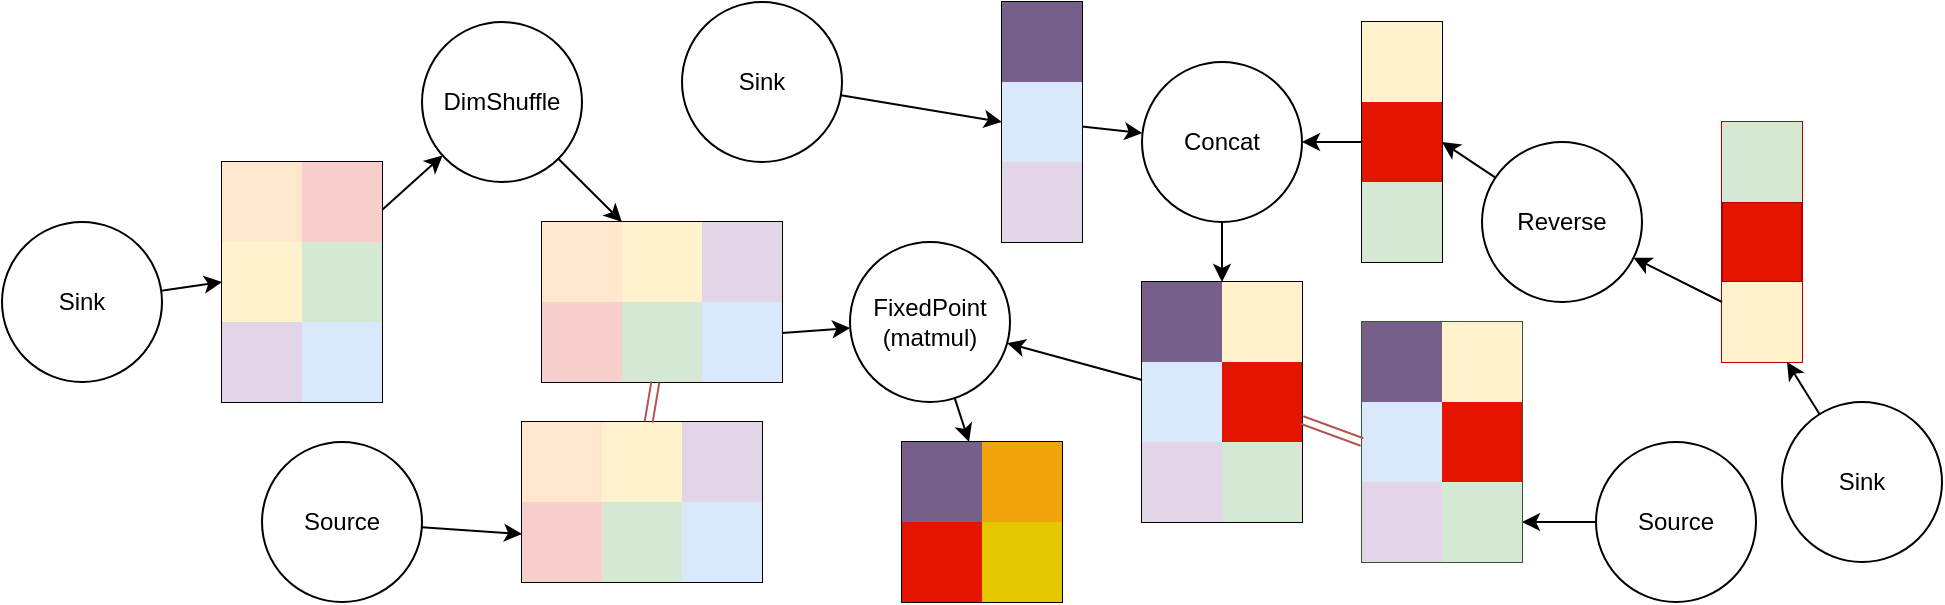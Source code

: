 <mxfile version="14.4.2" type="device"><diagram id="dzN43u1hBWLjYu7egHcY" name="Page-1"><mxGraphModel dx="1871" dy="589" grid="1" gridSize="10" guides="1" tooltips="1" connect="1" arrows="1" fold="1" page="1" pageScale="1" pageWidth="827" pageHeight="1169" math="0" shadow="0"><root><mxCell id="0"/><mxCell id="1" parent="0"/><mxCell id="54VhB3zsTRfRKsyuwtZE-100" value="" style="shape=table;html=1;whiteSpace=wrap;startSize=0;container=1;collapsible=0;childLayout=tableLayout;" vertex="1" parent="1"><mxGeometry x="220" y="150" width="120" height="80" as="geometry"/></mxCell><mxCell id="54VhB3zsTRfRKsyuwtZE-101" value="" style="shape=partialRectangle;html=1;whiteSpace=wrap;collapsible=0;dropTarget=0;pointerEvents=0;fillColor=none;top=0;left=0;bottom=0;right=0;points=[[0,0.5],[1,0.5]];portConstraint=eastwest;" vertex="1" parent="54VhB3zsTRfRKsyuwtZE-100"><mxGeometry width="120" height="40" as="geometry"/></mxCell><mxCell id="54VhB3zsTRfRKsyuwtZE-102" value="" style="shape=partialRectangle;html=1;whiteSpace=wrap;connectable=0;overflow=hidden;fillColor=#ffe6cc;top=0;left=0;bottom=0;right=0;strokeColor=#d79b00;" vertex="1" parent="54VhB3zsTRfRKsyuwtZE-101"><mxGeometry width="40" height="40" as="geometry"/></mxCell><mxCell id="54VhB3zsTRfRKsyuwtZE-103" value="" style="shape=partialRectangle;html=1;whiteSpace=wrap;connectable=0;overflow=hidden;fillColor=#fff2cc;top=0;left=0;bottom=0;right=0;strokeColor=#d6b656;" vertex="1" parent="54VhB3zsTRfRKsyuwtZE-101"><mxGeometry x="40" width="40" height="40" as="geometry"/></mxCell><mxCell id="54VhB3zsTRfRKsyuwtZE-104" value="" style="shape=partialRectangle;html=1;whiteSpace=wrap;connectable=0;overflow=hidden;fillColor=#e1d5e7;top=0;left=0;bottom=0;right=0;strokeColor=#9673a6;" vertex="1" parent="54VhB3zsTRfRKsyuwtZE-101"><mxGeometry x="80" width="40" height="40" as="geometry"/></mxCell><mxCell id="54VhB3zsTRfRKsyuwtZE-105" value="" style="shape=partialRectangle;html=1;whiteSpace=wrap;collapsible=0;dropTarget=0;pointerEvents=0;fillColor=none;top=0;left=0;bottom=0;right=0;points=[[0,0.5],[1,0.5]];portConstraint=eastwest;" vertex="1" parent="54VhB3zsTRfRKsyuwtZE-100"><mxGeometry y="40" width="120" height="40" as="geometry"/></mxCell><mxCell id="54VhB3zsTRfRKsyuwtZE-106" value="" style="shape=partialRectangle;html=1;whiteSpace=wrap;connectable=0;overflow=hidden;fillColor=#f8cecc;top=0;left=0;bottom=0;right=0;strokeColor=#b85450;" vertex="1" parent="54VhB3zsTRfRKsyuwtZE-105"><mxGeometry width="40" height="40" as="geometry"/></mxCell><mxCell id="54VhB3zsTRfRKsyuwtZE-107" value="" style="shape=partialRectangle;html=1;whiteSpace=wrap;connectable=0;overflow=hidden;fillColor=#d5e8d4;top=0;left=0;bottom=0;right=0;strokeColor=#82b366;" vertex="1" parent="54VhB3zsTRfRKsyuwtZE-105"><mxGeometry x="40" width="40" height="40" as="geometry"/></mxCell><mxCell id="54VhB3zsTRfRKsyuwtZE-108" value="" style="shape=partialRectangle;html=1;whiteSpace=wrap;connectable=0;overflow=hidden;fillColor=#dae8fc;top=0;left=0;bottom=0;right=0;strokeColor=#6c8ebf;" vertex="1" parent="54VhB3zsTRfRKsyuwtZE-105"><mxGeometry x="80" width="40" height="40" as="geometry"/></mxCell><mxCell id="54VhB3zsTRfRKsyuwtZE-109" value="" style="shape=table;html=1;whiteSpace=wrap;startSize=0;container=1;collapsible=0;childLayout=tableLayout;" vertex="1" parent="1"><mxGeometry x="520" y="180" width="80" height="120" as="geometry"/></mxCell><mxCell id="54VhB3zsTRfRKsyuwtZE-110" value="" style="shape=partialRectangle;html=1;whiteSpace=wrap;collapsible=0;dropTarget=0;pointerEvents=0;fillColor=none;top=0;left=0;bottom=0;right=0;points=[[0,0.5],[1,0.5]];portConstraint=eastwest;" vertex="1" parent="54VhB3zsTRfRKsyuwtZE-109"><mxGeometry width="80" height="40" as="geometry"/></mxCell><mxCell id="54VhB3zsTRfRKsyuwtZE-111" value="" style="shape=partialRectangle;html=1;whiteSpace=wrap;connectable=0;overflow=hidden;fillColor=#76608a;top=0;left=0;bottom=0;right=0;strokeColor=#432D57;fontColor=#ffffff;" vertex="1" parent="54VhB3zsTRfRKsyuwtZE-110"><mxGeometry width="40" height="40" as="geometry"/></mxCell><mxCell id="54VhB3zsTRfRKsyuwtZE-112" value="" style="shape=partialRectangle;html=1;whiteSpace=wrap;connectable=0;overflow=hidden;fillColor=#fff2cc;top=0;left=0;bottom=0;right=0;strokeColor=#d6b656;" vertex="1" parent="54VhB3zsTRfRKsyuwtZE-110"><mxGeometry x="40" width="40" height="40" as="geometry"/></mxCell><mxCell id="54VhB3zsTRfRKsyuwtZE-113" value="" style="shape=partialRectangle;html=1;whiteSpace=wrap;collapsible=0;dropTarget=0;pointerEvents=0;fillColor=none;top=0;left=0;bottom=0;right=0;points=[[0,0.5],[1,0.5]];portConstraint=eastwest;" vertex="1" parent="54VhB3zsTRfRKsyuwtZE-109"><mxGeometry y="40" width="80" height="40" as="geometry"/></mxCell><mxCell id="54VhB3zsTRfRKsyuwtZE-114" value="" style="shape=partialRectangle;html=1;whiteSpace=wrap;connectable=0;overflow=hidden;fillColor=#dae8fc;top=0;left=0;bottom=0;right=0;strokeColor=#6c8ebf;" vertex="1" parent="54VhB3zsTRfRKsyuwtZE-113"><mxGeometry width="40" height="40" as="geometry"/></mxCell><mxCell id="54VhB3zsTRfRKsyuwtZE-115" value="" style="shape=partialRectangle;html=1;whiteSpace=wrap;connectable=0;overflow=hidden;top=0;left=0;bottom=0;right=0;fillColor=#e51400;strokeColor=#B20000;fontColor=#ffffff;" vertex="1" parent="54VhB3zsTRfRKsyuwtZE-113"><mxGeometry x="40" width="40" height="40" as="geometry"/></mxCell><mxCell id="54VhB3zsTRfRKsyuwtZE-116" value="" style="shape=partialRectangle;html=1;whiteSpace=wrap;collapsible=0;dropTarget=0;pointerEvents=0;fillColor=none;top=0;left=0;bottom=0;right=0;points=[[0,0.5],[1,0.5]];portConstraint=eastwest;" vertex="1" parent="54VhB3zsTRfRKsyuwtZE-109"><mxGeometry y="80" width="80" height="40" as="geometry"/></mxCell><mxCell id="54VhB3zsTRfRKsyuwtZE-117" value="" style="shape=partialRectangle;html=1;whiteSpace=wrap;connectable=0;overflow=hidden;fillColor=#e1d5e7;top=0;left=0;bottom=0;right=0;strokeColor=#9673a6;" vertex="1" parent="54VhB3zsTRfRKsyuwtZE-116"><mxGeometry width="40" height="40" as="geometry"/></mxCell><mxCell id="54VhB3zsTRfRKsyuwtZE-118" value="" style="shape=partialRectangle;html=1;whiteSpace=wrap;connectable=0;overflow=hidden;fillColor=#d5e8d4;top=0;left=0;bottom=0;right=0;strokeColor=#82b366;" vertex="1" parent="54VhB3zsTRfRKsyuwtZE-116"><mxGeometry x="40" width="40" height="40" as="geometry"/></mxCell><mxCell id="54VhB3zsTRfRKsyuwtZE-189" style="edgeStyle=none;rounded=0;orthogonalLoop=1;jettySize=auto;html=1;" edge="1" parent="1" source="54VhB3zsTRfRKsyuwtZE-121" target="54VhB3zsTRfRKsyuwtZE-123"><mxGeometry relative="1" as="geometry"/></mxCell><mxCell id="54VhB3zsTRfRKsyuwtZE-121" value="FixedPoint&lt;br&gt;(matmul)" style="ellipse;whiteSpace=wrap;html=1;aspect=fixed;fillColor=none;gradientColor=none;" vertex="1" parent="1"><mxGeometry x="374" y="160" width="80" height="80" as="geometry"/></mxCell><mxCell id="54VhB3zsTRfRKsyuwtZE-122" value="" style="shape=table;html=1;whiteSpace=wrap;startSize=0;container=1;collapsible=0;childLayout=tableLayout;" vertex="1" parent="1"><mxGeometry x="400" y="260" width="80" height="80" as="geometry"/></mxCell><mxCell id="54VhB3zsTRfRKsyuwtZE-123" value="" style="shape=partialRectangle;html=1;whiteSpace=wrap;collapsible=0;dropTarget=0;pointerEvents=0;fillColor=none;top=0;left=0;bottom=0;right=0;points=[[0,0.5],[1,0.5]];portConstraint=eastwest;" vertex="1" parent="54VhB3zsTRfRKsyuwtZE-122"><mxGeometry width="80" height="40" as="geometry"/></mxCell><mxCell id="54VhB3zsTRfRKsyuwtZE-124" value="" style="shape=partialRectangle;html=1;whiteSpace=wrap;connectable=0;overflow=hidden;fillColor=#76608a;top=0;left=0;bottom=0;right=0;strokeColor=#432D57;fontColor=#ffffff;" vertex="1" parent="54VhB3zsTRfRKsyuwtZE-123"><mxGeometry width="40" height="40" as="geometry"/></mxCell><mxCell id="54VhB3zsTRfRKsyuwtZE-125" value="" style="shape=partialRectangle;html=1;whiteSpace=wrap;connectable=0;overflow=hidden;fillColor=#f0a30a;top=0;left=0;bottom=0;right=0;strokeColor=#BD7000;fontColor=#ffffff;" vertex="1" parent="54VhB3zsTRfRKsyuwtZE-123"><mxGeometry x="40" width="40" height="40" as="geometry"/></mxCell><mxCell id="54VhB3zsTRfRKsyuwtZE-126" value="" style="shape=partialRectangle;html=1;whiteSpace=wrap;collapsible=0;dropTarget=0;pointerEvents=0;fillColor=none;top=0;left=0;bottom=0;right=0;points=[[0,0.5],[1,0.5]];portConstraint=eastwest;" vertex="1" parent="54VhB3zsTRfRKsyuwtZE-122"><mxGeometry y="40" width="80" height="40" as="geometry"/></mxCell><mxCell id="54VhB3zsTRfRKsyuwtZE-127" value="" style="shape=partialRectangle;html=1;whiteSpace=wrap;connectable=0;overflow=hidden;fillColor=#e51400;top=0;left=0;bottom=0;right=0;strokeColor=#B20000;fontColor=#ffffff;" vertex="1" parent="54VhB3zsTRfRKsyuwtZE-126"><mxGeometry width="40" height="40" as="geometry"/></mxCell><mxCell id="54VhB3zsTRfRKsyuwtZE-128" value="" style="shape=partialRectangle;html=1;whiteSpace=wrap;connectable=0;overflow=hidden;fillColor=#e3c800;top=0;left=0;bottom=0;right=0;strokeColor=#B09500;fontColor=#ffffff;" vertex="1" parent="54VhB3zsTRfRKsyuwtZE-126"><mxGeometry x="40" width="40" height="40" as="geometry"/></mxCell><mxCell id="54VhB3zsTRfRKsyuwtZE-178" style="edgeStyle=none;rounded=0;orthogonalLoop=1;jettySize=auto;html=1;" edge="1" parent="1" source="54VhB3zsTRfRKsyuwtZE-129" target="54VhB3zsTRfRKsyuwtZE-168"><mxGeometry relative="1" as="geometry"/></mxCell><mxCell id="54VhB3zsTRfRKsyuwtZE-129" value="" style="shape=table;html=1;whiteSpace=wrap;startSize=0;container=1;collapsible=0;childLayout=tableLayout;" vertex="1" parent="1"><mxGeometry x="60" y="120" width="80" height="120" as="geometry"/></mxCell><mxCell id="54VhB3zsTRfRKsyuwtZE-130" value="" style="shape=partialRectangle;html=1;whiteSpace=wrap;collapsible=0;dropTarget=0;pointerEvents=0;fillColor=none;top=0;left=0;bottom=0;right=0;points=[[0,0.5],[1,0.5]];portConstraint=eastwest;" vertex="1" parent="54VhB3zsTRfRKsyuwtZE-129"><mxGeometry width="80" height="40" as="geometry"/></mxCell><mxCell id="54VhB3zsTRfRKsyuwtZE-131" value="" style="shape=partialRectangle;html=1;whiteSpace=wrap;connectable=0;overflow=hidden;fillColor=#ffe6cc;top=0;left=0;bottom=0;right=0;strokeColor=#d79b00;" vertex="1" parent="54VhB3zsTRfRKsyuwtZE-130"><mxGeometry width="40" height="40" as="geometry"/></mxCell><mxCell id="54VhB3zsTRfRKsyuwtZE-132" value="" style="shape=partialRectangle;html=1;whiteSpace=wrap;connectable=0;overflow=hidden;fillColor=#f8cecc;top=0;left=0;bottom=0;right=0;strokeColor=#b85450;" vertex="1" parent="54VhB3zsTRfRKsyuwtZE-130"><mxGeometry x="40" width="40" height="40" as="geometry"/></mxCell><mxCell id="54VhB3zsTRfRKsyuwtZE-133" value="" style="shape=partialRectangle;html=1;whiteSpace=wrap;collapsible=0;dropTarget=0;pointerEvents=0;fillColor=none;top=0;left=0;bottom=0;right=0;points=[[0,0.5],[1,0.5]];portConstraint=eastwest;" vertex="1" parent="54VhB3zsTRfRKsyuwtZE-129"><mxGeometry y="40" width="80" height="40" as="geometry"/></mxCell><mxCell id="54VhB3zsTRfRKsyuwtZE-134" value="" style="shape=partialRectangle;html=1;whiteSpace=wrap;connectable=0;overflow=hidden;fillColor=#fff2cc;top=0;left=0;bottom=0;right=0;strokeColor=#d6b656;" vertex="1" parent="54VhB3zsTRfRKsyuwtZE-133"><mxGeometry width="40" height="40" as="geometry"/></mxCell><mxCell id="54VhB3zsTRfRKsyuwtZE-135" value="" style="shape=partialRectangle;html=1;whiteSpace=wrap;connectable=0;overflow=hidden;fillColor=#d5e8d4;top=0;left=0;bottom=0;right=0;strokeColor=#82b366;" vertex="1" parent="54VhB3zsTRfRKsyuwtZE-133"><mxGeometry x="40" width="40" height="40" as="geometry"/></mxCell><mxCell id="54VhB3zsTRfRKsyuwtZE-136" value="" style="shape=partialRectangle;html=1;whiteSpace=wrap;collapsible=0;dropTarget=0;pointerEvents=0;fillColor=none;top=0;left=0;bottom=0;right=0;points=[[0,0.5],[1,0.5]];portConstraint=eastwest;" vertex="1" parent="54VhB3zsTRfRKsyuwtZE-129"><mxGeometry y="80" width="80" height="40" as="geometry"/></mxCell><mxCell id="54VhB3zsTRfRKsyuwtZE-137" value="" style="shape=partialRectangle;html=1;whiteSpace=wrap;connectable=0;overflow=hidden;fillColor=#e1d5e7;top=0;left=0;bottom=0;right=0;strokeColor=#9673a6;" vertex="1" parent="54VhB3zsTRfRKsyuwtZE-136"><mxGeometry width="40" height="40" as="geometry"/></mxCell><mxCell id="54VhB3zsTRfRKsyuwtZE-138" value="" style="shape=partialRectangle;html=1;whiteSpace=wrap;connectable=0;overflow=hidden;fillColor=#dae8fc;top=0;left=0;bottom=0;right=0;strokeColor=#6c8ebf;" vertex="1" parent="54VhB3zsTRfRKsyuwtZE-136"><mxGeometry x="40" width="40" height="40" as="geometry"/></mxCell><mxCell id="54VhB3zsTRfRKsyuwtZE-140" value="" style="shape=table;html=1;whiteSpace=wrap;startSize=0;container=1;collapsible=0;childLayout=tableLayout;" vertex="1" parent="1"><mxGeometry x="450" y="40" width="40" height="120" as="geometry"/></mxCell><mxCell id="54VhB3zsTRfRKsyuwtZE-141" value="" style="shape=partialRectangle;html=1;whiteSpace=wrap;collapsible=0;dropTarget=0;pointerEvents=0;fillColor=none;top=0;left=0;bottom=0;right=0;points=[[0,0.5],[1,0.5]];portConstraint=eastwest;" vertex="1" parent="54VhB3zsTRfRKsyuwtZE-140"><mxGeometry width="40" height="40" as="geometry"/></mxCell><mxCell id="54VhB3zsTRfRKsyuwtZE-142" value="" style="shape=partialRectangle;html=1;whiteSpace=wrap;connectable=0;overflow=hidden;fillColor=#76608a;top=0;left=0;bottom=0;right=0;strokeColor=#432D57;fontColor=#ffffff;" vertex="1" parent="54VhB3zsTRfRKsyuwtZE-141"><mxGeometry width="40" height="40" as="geometry"/></mxCell><mxCell id="54VhB3zsTRfRKsyuwtZE-143" value="" style="shape=partialRectangle;html=1;whiteSpace=wrap;collapsible=0;dropTarget=0;pointerEvents=0;fillColor=none;top=0;left=0;bottom=0;right=0;points=[[0,0.5],[1,0.5]];portConstraint=eastwest;" vertex="1" parent="54VhB3zsTRfRKsyuwtZE-140"><mxGeometry y="40" width="40" height="40" as="geometry"/></mxCell><mxCell id="54VhB3zsTRfRKsyuwtZE-144" value="" style="shape=partialRectangle;html=1;whiteSpace=wrap;connectable=0;overflow=hidden;fillColor=#dae8fc;top=0;left=0;bottom=0;right=0;strokeColor=#6c8ebf;" vertex="1" parent="54VhB3zsTRfRKsyuwtZE-143"><mxGeometry width="40" height="40" as="geometry"/></mxCell><mxCell id="54VhB3zsTRfRKsyuwtZE-145" value="" style="shape=partialRectangle;html=1;whiteSpace=wrap;collapsible=0;dropTarget=0;pointerEvents=0;fillColor=none;top=0;left=0;bottom=0;right=0;points=[[0,0.5],[1,0.5]];portConstraint=eastwest;" vertex="1" parent="54VhB3zsTRfRKsyuwtZE-140"><mxGeometry y="80" width="40" height="40" as="geometry"/></mxCell><mxCell id="54VhB3zsTRfRKsyuwtZE-146" value="" style="shape=partialRectangle;html=1;whiteSpace=wrap;connectable=0;overflow=hidden;fillColor=#e1d5e7;top=0;left=0;bottom=0;right=0;strokeColor=#9673a6;" vertex="1" parent="54VhB3zsTRfRKsyuwtZE-145"><mxGeometry width="40" height="40" as="geometry"/></mxCell><mxCell id="54VhB3zsTRfRKsyuwtZE-149" value="" style="shape=partialRectangle;html=1;whiteSpace=wrap;collapsible=0;dropTarget=0;pointerEvents=0;fillColor=none;top=0;left=0;bottom=0;right=0;points=[[0,0.5],[1,0.5]];portConstraint=eastwest;" vertex="1" parent="1"><mxGeometry x="560" y="40" width="40" height="40" as="geometry"/></mxCell><mxCell id="54VhB3zsTRfRKsyuwtZE-150" value="" style="shape=partialRectangle;html=1;whiteSpace=wrap;connectable=0;overflow=hidden;fillColor=none;top=0;left=0;bottom=0;right=0;" vertex="1" parent="54VhB3zsTRfRKsyuwtZE-149"><mxGeometry width="40" height="40" as="geometry"/></mxCell><mxCell id="54VhB3zsTRfRKsyuwtZE-151" value="" style="shape=partialRectangle;html=1;whiteSpace=wrap;collapsible=0;dropTarget=0;pointerEvents=0;fillColor=none;top=0;left=0;bottom=0;right=0;points=[[0,0.5],[1,0.5]];portConstraint=eastwest;" vertex="1" parent="1"><mxGeometry x="560" y="80" width="40" height="40" as="geometry"/></mxCell><mxCell id="54VhB3zsTRfRKsyuwtZE-152" value="" style="shape=partialRectangle;html=1;whiteSpace=wrap;connectable=0;overflow=hidden;fillColor=none;top=0;left=0;bottom=0;right=0;" vertex="1" parent="54VhB3zsTRfRKsyuwtZE-151"><mxGeometry width="40" height="40" as="geometry"/></mxCell><mxCell id="54VhB3zsTRfRKsyuwtZE-153" value="" style="shape=table;html=1;whiteSpace=wrap;startSize=0;container=1;collapsible=0;childLayout=tableLayout;" vertex="1" parent="1"><mxGeometry x="630" y="50" width="40" height="120" as="geometry"/></mxCell><mxCell id="54VhB3zsTRfRKsyuwtZE-154" value="" style="shape=partialRectangle;html=1;whiteSpace=wrap;collapsible=0;dropTarget=0;pointerEvents=0;fillColor=none;top=0;left=0;bottom=0;right=0;points=[[0,0.5],[1,0.5]];portConstraint=eastwest;" vertex="1" parent="54VhB3zsTRfRKsyuwtZE-153"><mxGeometry width="40" height="40" as="geometry"/></mxCell><mxCell id="54VhB3zsTRfRKsyuwtZE-155" value="" style="shape=partialRectangle;html=1;whiteSpace=wrap;connectable=0;overflow=hidden;fillColor=#fff2cc;top=0;left=0;bottom=0;right=0;strokeColor=#d6b656;" vertex="1" parent="54VhB3zsTRfRKsyuwtZE-154"><mxGeometry width="40" height="40" as="geometry"/></mxCell><mxCell id="54VhB3zsTRfRKsyuwtZE-156" value="" style="shape=partialRectangle;html=1;whiteSpace=wrap;collapsible=0;dropTarget=0;pointerEvents=0;fillColor=none;top=0;left=0;bottom=0;right=0;points=[[0,0.5],[1,0.5]];portConstraint=eastwest;" vertex="1" parent="54VhB3zsTRfRKsyuwtZE-153"><mxGeometry y="40" width="40" height="40" as="geometry"/></mxCell><mxCell id="54VhB3zsTRfRKsyuwtZE-157" value="" style="shape=partialRectangle;html=1;whiteSpace=wrap;connectable=0;overflow=hidden;fillColor=#e51400;top=0;left=0;bottom=0;right=0;strokeColor=#B20000;fontColor=#ffffff;" vertex="1" parent="54VhB3zsTRfRKsyuwtZE-156"><mxGeometry width="40" height="40" as="geometry"/></mxCell><mxCell id="54VhB3zsTRfRKsyuwtZE-158" value="" style="shape=partialRectangle;html=1;whiteSpace=wrap;collapsible=0;dropTarget=0;pointerEvents=0;fillColor=none;top=0;left=0;bottom=0;right=0;points=[[0,0.5],[1,0.5]];portConstraint=eastwest;" vertex="1" parent="54VhB3zsTRfRKsyuwtZE-153"><mxGeometry y="80" width="40" height="40" as="geometry"/></mxCell><mxCell id="54VhB3zsTRfRKsyuwtZE-159" value="" style="shape=partialRectangle;html=1;whiteSpace=wrap;connectable=0;overflow=hidden;fillColor=#d5e8d4;top=0;left=0;bottom=0;right=0;strokeColor=#82b366;" vertex="1" parent="54VhB3zsTRfRKsyuwtZE-158"><mxGeometry width="40" height="40" as="geometry"/></mxCell><mxCell id="54VhB3zsTRfRKsyuwtZE-160" value="" style="shape=table;html=1;whiteSpace=wrap;startSize=0;container=1;collapsible=0;childLayout=tableLayout;fillColor=#e51400;strokeColor=#B20000;fontColor=#ffffff;" vertex="1" parent="1"><mxGeometry x="810" y="100" width="40" height="120" as="geometry"/></mxCell><mxCell id="54VhB3zsTRfRKsyuwtZE-161" value="" style="shape=partialRectangle;html=1;whiteSpace=wrap;collapsible=0;dropTarget=0;pointerEvents=0;fillColor=none;top=0;left=0;bottom=0;right=0;points=[[0,0.5],[1,0.5]];portConstraint=eastwest;" vertex="1" parent="54VhB3zsTRfRKsyuwtZE-160"><mxGeometry width="40" height="40" as="geometry"/></mxCell><mxCell id="54VhB3zsTRfRKsyuwtZE-162" value="" style="shape=partialRectangle;html=1;whiteSpace=wrap;connectable=0;overflow=hidden;fillColor=#d5e8d4;top=0;left=0;bottom=0;right=0;strokeColor=#82b366;" vertex="1" parent="54VhB3zsTRfRKsyuwtZE-161"><mxGeometry width="40" height="40" as="geometry"/></mxCell><mxCell id="54VhB3zsTRfRKsyuwtZE-163" value="" style="shape=partialRectangle;html=1;whiteSpace=wrap;collapsible=0;dropTarget=0;pointerEvents=0;fillColor=none;top=0;left=0;bottom=0;right=0;points=[[0,0.5],[1,0.5]];portConstraint=eastwest;" vertex="1" parent="54VhB3zsTRfRKsyuwtZE-160"><mxGeometry y="40" width="40" height="40" as="geometry"/></mxCell><mxCell id="54VhB3zsTRfRKsyuwtZE-164" value="" style="shape=partialRectangle;html=1;whiteSpace=wrap;connectable=0;overflow=hidden;fillColor=none;top=0;left=0;bottom=0;right=0;" vertex="1" parent="54VhB3zsTRfRKsyuwtZE-163"><mxGeometry width="40" height="40" as="geometry"/></mxCell><mxCell id="54VhB3zsTRfRKsyuwtZE-165" value="" style="shape=partialRectangle;html=1;whiteSpace=wrap;collapsible=0;dropTarget=0;pointerEvents=0;fillColor=none;top=0;left=0;bottom=0;right=0;points=[[0,0.5],[1,0.5]];portConstraint=eastwest;" vertex="1" parent="54VhB3zsTRfRKsyuwtZE-160"><mxGeometry y="80" width="40" height="40" as="geometry"/></mxCell><mxCell id="54VhB3zsTRfRKsyuwtZE-166" value="" style="shape=partialRectangle;html=1;whiteSpace=wrap;connectable=0;overflow=hidden;fillColor=#fff2cc;top=0;left=0;bottom=0;right=0;strokeColor=#d6b656;" vertex="1" parent="54VhB3zsTRfRKsyuwtZE-165"><mxGeometry width="40" height="40" as="geometry"/></mxCell><mxCell id="54VhB3zsTRfRKsyuwtZE-179" style="edgeStyle=none;rounded=0;orthogonalLoop=1;jettySize=auto;html=1;entryX=0.333;entryY=0;entryDx=0;entryDy=0;entryPerimeter=0;" edge="1" parent="1" source="54VhB3zsTRfRKsyuwtZE-168" target="54VhB3zsTRfRKsyuwtZE-101"><mxGeometry relative="1" as="geometry"/></mxCell><mxCell id="54VhB3zsTRfRKsyuwtZE-168" value="DimShuffle" style="ellipse;whiteSpace=wrap;html=1;aspect=fixed;fillColor=none;gradientColor=none;" vertex="1" parent="1"><mxGeometry x="160" y="50" width="80" height="80" as="geometry"/></mxCell><mxCell id="54VhB3zsTRfRKsyuwtZE-184" style="edgeStyle=none;rounded=0;orthogonalLoop=1;jettySize=auto;html=1;entryX=1;entryY=0.5;entryDx=0;entryDy=0;" edge="1" parent="1" source="54VhB3zsTRfRKsyuwtZE-170" target="54VhB3zsTRfRKsyuwtZE-156"><mxGeometry relative="1" as="geometry"/></mxCell><mxCell id="54VhB3zsTRfRKsyuwtZE-170" value="Reverse" style="ellipse;whiteSpace=wrap;html=1;aspect=fixed;fillColor=none;gradientColor=none;" vertex="1" parent="1"><mxGeometry x="690" y="110" width="80" height="80" as="geometry"/></mxCell><mxCell id="54VhB3zsTRfRKsyuwtZE-186" style="edgeStyle=none;rounded=0;orthogonalLoop=1;jettySize=auto;html=1;" edge="1" parent="1" source="54VhB3zsTRfRKsyuwtZE-173" target="54VhB3zsTRfRKsyuwtZE-110"><mxGeometry relative="1" as="geometry"/></mxCell><mxCell id="54VhB3zsTRfRKsyuwtZE-173" value="Concat" style="ellipse;whiteSpace=wrap;html=1;aspect=fixed;fillColor=none;gradientColor=none;" vertex="1" parent="1"><mxGeometry x="520" y="70" width="80" height="80" as="geometry"/></mxCell><mxCell id="54VhB3zsTRfRKsyuwtZE-181" style="edgeStyle=none;rounded=0;orthogonalLoop=1;jettySize=auto;html=1;" edge="1" parent="1" source="54VhB3zsTRfRKsyuwtZE-174" target="54VhB3zsTRfRKsyuwtZE-165"><mxGeometry relative="1" as="geometry"/></mxCell><mxCell id="54VhB3zsTRfRKsyuwtZE-174" value="Sink" style="ellipse;whiteSpace=wrap;html=1;aspect=fixed;fillColor=none;gradientColor=none;" vertex="1" parent="1"><mxGeometry x="840" y="240" width="80" height="80" as="geometry"/></mxCell><mxCell id="54VhB3zsTRfRKsyuwtZE-180" style="edgeStyle=none;rounded=0;orthogonalLoop=1;jettySize=auto;html=1;entryX=0;entryY=0.5;entryDx=0;entryDy=0;" edge="1" parent="1" source="54VhB3zsTRfRKsyuwtZE-175" target="54VhB3zsTRfRKsyuwtZE-143"><mxGeometry relative="1" as="geometry"/></mxCell><mxCell id="54VhB3zsTRfRKsyuwtZE-175" value="Sink" style="ellipse;whiteSpace=wrap;html=1;aspect=fixed;fillColor=none;gradientColor=none;" vertex="1" parent="1"><mxGeometry x="290" y="40" width="80" height="80" as="geometry"/></mxCell><mxCell id="54VhB3zsTRfRKsyuwtZE-177" style="rounded=0;orthogonalLoop=1;jettySize=auto;html=1;entryX=0;entryY=0.5;entryDx=0;entryDy=0;" edge="1" parent="1" source="54VhB3zsTRfRKsyuwtZE-176" target="54VhB3zsTRfRKsyuwtZE-133"><mxGeometry relative="1" as="geometry"/></mxCell><mxCell id="54VhB3zsTRfRKsyuwtZE-176" value="Sink" style="ellipse;whiteSpace=wrap;html=1;aspect=fixed;fillColor=none;gradientColor=none;" vertex="1" parent="1"><mxGeometry x="-50" y="150" width="80" height="80" as="geometry"/></mxCell><mxCell id="54VhB3zsTRfRKsyuwtZE-182" style="edgeStyle=none;rounded=0;orthogonalLoop=1;jettySize=auto;html=1;" edge="1" parent="1" source="54VhB3zsTRfRKsyuwtZE-165" target="54VhB3zsTRfRKsyuwtZE-170"><mxGeometry relative="1" as="geometry"/></mxCell><mxCell id="54VhB3zsTRfRKsyuwtZE-183" style="edgeStyle=none;rounded=0;orthogonalLoop=1;jettySize=auto;html=1;" edge="1" parent="1" source="54VhB3zsTRfRKsyuwtZE-143" target="54VhB3zsTRfRKsyuwtZE-173"><mxGeometry relative="1" as="geometry"/></mxCell><mxCell id="54VhB3zsTRfRKsyuwtZE-185" style="edgeStyle=none;rounded=0;orthogonalLoop=1;jettySize=auto;html=1;" edge="1" parent="1" source="54VhB3zsTRfRKsyuwtZE-156" target="54VhB3zsTRfRKsyuwtZE-173"><mxGeometry relative="1" as="geometry"/></mxCell><mxCell id="54VhB3zsTRfRKsyuwtZE-187" style="edgeStyle=none;rounded=0;orthogonalLoop=1;jettySize=auto;html=1;" edge="1" parent="1" source="54VhB3zsTRfRKsyuwtZE-113" target="54VhB3zsTRfRKsyuwtZE-121"><mxGeometry relative="1" as="geometry"/></mxCell><mxCell id="54VhB3zsTRfRKsyuwtZE-188" style="edgeStyle=none;rounded=0;orthogonalLoop=1;jettySize=auto;html=1;" edge="1" parent="1" source="54VhB3zsTRfRKsyuwtZE-105" target="54VhB3zsTRfRKsyuwtZE-121"><mxGeometry relative="1" as="geometry"/></mxCell><mxCell id="54VhB3zsTRfRKsyuwtZE-190" value="" style="shape=table;html=1;whiteSpace=wrap;startSize=0;container=1;collapsible=0;childLayout=tableLayout;" vertex="1" parent="1"><mxGeometry x="210" y="250" width="120" height="80" as="geometry"/></mxCell><mxCell id="54VhB3zsTRfRKsyuwtZE-191" value="" style="shape=partialRectangle;html=1;whiteSpace=wrap;collapsible=0;dropTarget=0;pointerEvents=0;fillColor=none;top=0;left=0;bottom=0;right=0;points=[[0,0.5],[1,0.5]];portConstraint=eastwest;" vertex="1" parent="54VhB3zsTRfRKsyuwtZE-190"><mxGeometry width="120" height="40" as="geometry"/></mxCell><mxCell id="54VhB3zsTRfRKsyuwtZE-192" value="" style="shape=partialRectangle;html=1;whiteSpace=wrap;connectable=0;overflow=hidden;fillColor=#ffe6cc;top=0;left=0;bottom=0;right=0;strokeColor=#d79b00;" vertex="1" parent="54VhB3zsTRfRKsyuwtZE-191"><mxGeometry width="40" height="40" as="geometry"/></mxCell><mxCell id="54VhB3zsTRfRKsyuwtZE-193" value="" style="shape=partialRectangle;html=1;whiteSpace=wrap;connectable=0;overflow=hidden;fillColor=#fff2cc;top=0;left=0;bottom=0;right=0;strokeColor=#d6b656;" vertex="1" parent="54VhB3zsTRfRKsyuwtZE-191"><mxGeometry x="40" width="40" height="40" as="geometry"/></mxCell><mxCell id="54VhB3zsTRfRKsyuwtZE-194" value="" style="shape=partialRectangle;html=1;whiteSpace=wrap;connectable=0;overflow=hidden;fillColor=#e1d5e7;top=0;left=0;bottom=0;right=0;strokeColor=#9673a6;" vertex="1" parent="54VhB3zsTRfRKsyuwtZE-191"><mxGeometry x="80" width="40" height="40" as="geometry"/></mxCell><mxCell id="54VhB3zsTRfRKsyuwtZE-195" value="" style="shape=partialRectangle;html=1;whiteSpace=wrap;collapsible=0;dropTarget=0;pointerEvents=0;fillColor=none;top=0;left=0;bottom=0;right=0;points=[[0,0.5],[1,0.5]];portConstraint=eastwest;" vertex="1" parent="54VhB3zsTRfRKsyuwtZE-190"><mxGeometry y="40" width="120" height="40" as="geometry"/></mxCell><mxCell id="54VhB3zsTRfRKsyuwtZE-196" value="" style="shape=partialRectangle;html=1;whiteSpace=wrap;connectable=0;overflow=hidden;fillColor=#f8cecc;top=0;left=0;bottom=0;right=0;strokeColor=#b85450;" vertex="1" parent="54VhB3zsTRfRKsyuwtZE-195"><mxGeometry width="40" height="40" as="geometry"/></mxCell><mxCell id="54VhB3zsTRfRKsyuwtZE-197" value="" style="shape=partialRectangle;html=1;whiteSpace=wrap;connectable=0;overflow=hidden;fillColor=#d5e8d4;top=0;left=0;bottom=0;right=0;strokeColor=#82b366;" vertex="1" parent="54VhB3zsTRfRKsyuwtZE-195"><mxGeometry x="40" width="40" height="40" as="geometry"/></mxCell><mxCell id="54VhB3zsTRfRKsyuwtZE-198" value="" style="shape=partialRectangle;html=1;whiteSpace=wrap;connectable=0;overflow=hidden;fillColor=#dae8fc;top=0;left=0;bottom=0;right=0;strokeColor=#6c8ebf;" vertex="1" parent="54VhB3zsTRfRKsyuwtZE-195"><mxGeometry x="80" width="40" height="40" as="geometry"/></mxCell><mxCell id="54VhB3zsTRfRKsyuwtZE-213" style="edgeStyle=none;rounded=0;orthogonalLoop=1;jettySize=auto;html=1;" edge="1" parent="1" source="54VhB3zsTRfRKsyuwtZE-200" target="54VhB3zsTRfRKsyuwtZE-209"><mxGeometry relative="1" as="geometry"/></mxCell><mxCell id="54VhB3zsTRfRKsyuwtZE-200" value="Source" style="ellipse;whiteSpace=wrap;html=1;aspect=fixed;fillColor=none;gradientColor=none;" vertex="1" parent="1"><mxGeometry x="747" y="260" width="80" height="80" as="geometry"/></mxCell><mxCell id="54VhB3zsTRfRKsyuwtZE-212" style="edgeStyle=none;rounded=0;orthogonalLoop=1;jettySize=auto;html=1;" edge="1" parent="1" source="54VhB3zsTRfRKsyuwtZE-201" target="54VhB3zsTRfRKsyuwtZE-195"><mxGeometry relative="1" as="geometry"/></mxCell><mxCell id="54VhB3zsTRfRKsyuwtZE-201" value="Source" style="ellipse;whiteSpace=wrap;html=1;aspect=fixed;fillColor=none;gradientColor=none;" vertex="1" parent="1"><mxGeometry x="80" y="260" width="80" height="80" as="geometry"/></mxCell><mxCell id="54VhB3zsTRfRKsyuwtZE-202" value="" style="shape=table;html=1;whiteSpace=wrap;startSize=0;container=1;collapsible=0;childLayout=tableLayout;fillColor=#6d8764;strokeColor=#3A5431;fontColor=#ffffff;" vertex="1" parent="1"><mxGeometry x="630" y="200" width="80" height="120" as="geometry"/></mxCell><mxCell id="54VhB3zsTRfRKsyuwtZE-203" value="" style="shape=partialRectangle;html=1;whiteSpace=wrap;collapsible=0;dropTarget=0;pointerEvents=0;fillColor=none;top=0;left=0;bottom=0;right=0;points=[[0,0.5],[1,0.5]];portConstraint=eastwest;" vertex="1" parent="54VhB3zsTRfRKsyuwtZE-202"><mxGeometry width="80" height="40" as="geometry"/></mxCell><mxCell id="54VhB3zsTRfRKsyuwtZE-204" value="" style="shape=partialRectangle;html=1;whiteSpace=wrap;connectable=0;overflow=hidden;fillColor=#76608a;top=0;left=0;bottom=0;right=0;strokeColor=#432D57;fontColor=#ffffff;" vertex="1" parent="54VhB3zsTRfRKsyuwtZE-203"><mxGeometry width="40" height="40" as="geometry"/></mxCell><mxCell id="54VhB3zsTRfRKsyuwtZE-205" value="" style="shape=partialRectangle;html=1;whiteSpace=wrap;connectable=0;overflow=hidden;fillColor=#fff2cc;top=0;left=0;bottom=0;right=0;strokeColor=#d6b656;" vertex="1" parent="54VhB3zsTRfRKsyuwtZE-203"><mxGeometry x="40" width="40" height="40" as="geometry"/></mxCell><mxCell id="54VhB3zsTRfRKsyuwtZE-206" value="" style="shape=partialRectangle;html=1;whiteSpace=wrap;collapsible=0;dropTarget=0;pointerEvents=0;fillColor=none;top=0;left=0;bottom=0;right=0;points=[[0,0.5],[1,0.5]];portConstraint=eastwest;" vertex="1" parent="54VhB3zsTRfRKsyuwtZE-202"><mxGeometry y="40" width="80" height="40" as="geometry"/></mxCell><mxCell id="54VhB3zsTRfRKsyuwtZE-207" value="" style="shape=partialRectangle;html=1;whiteSpace=wrap;connectable=0;overflow=hidden;fillColor=#dae8fc;top=0;left=0;bottom=0;right=0;strokeColor=#6c8ebf;" vertex="1" parent="54VhB3zsTRfRKsyuwtZE-206"><mxGeometry width="40" height="40" as="geometry"/></mxCell><mxCell id="54VhB3zsTRfRKsyuwtZE-208" value="" style="shape=partialRectangle;html=1;whiteSpace=wrap;connectable=0;overflow=hidden;fillColor=#e51400;top=0;left=0;bottom=0;right=0;strokeColor=#B20000;fontColor=#ffffff;" vertex="1" parent="54VhB3zsTRfRKsyuwtZE-206"><mxGeometry x="40" width="40" height="40" as="geometry"/></mxCell><mxCell id="54VhB3zsTRfRKsyuwtZE-209" value="" style="shape=partialRectangle;html=1;whiteSpace=wrap;collapsible=0;dropTarget=0;pointerEvents=0;fillColor=none;top=0;left=0;bottom=0;right=0;points=[[0,0.5],[1,0.5]];portConstraint=eastwest;" vertex="1" parent="54VhB3zsTRfRKsyuwtZE-202"><mxGeometry y="80" width="80" height="40" as="geometry"/></mxCell><mxCell id="54VhB3zsTRfRKsyuwtZE-210" value="" style="shape=partialRectangle;html=1;whiteSpace=wrap;connectable=0;overflow=hidden;fillColor=#e1d5e7;top=0;left=0;bottom=0;right=0;strokeColor=#9673a6;" vertex="1" parent="54VhB3zsTRfRKsyuwtZE-209"><mxGeometry width="40" height="40" as="geometry"/></mxCell><mxCell id="54VhB3zsTRfRKsyuwtZE-211" value="" style="shape=partialRectangle;html=1;whiteSpace=wrap;connectable=0;overflow=hidden;fillColor=#d5e8d4;top=0;left=0;bottom=0;right=0;strokeColor=#82b366;" vertex="1" parent="54VhB3zsTRfRKsyuwtZE-209"><mxGeometry x="40" width="40" height="40" as="geometry"/></mxCell><mxCell id="54VhB3zsTRfRKsyuwtZE-215" value="" style="shape=link;html=1;fillColor=#f8cecc;strokeColor=#b85450;" edge="1" parent="1" source="54VhB3zsTRfRKsyuwtZE-105" target="54VhB3zsTRfRKsyuwtZE-191"><mxGeometry width="100" relative="1" as="geometry"><mxPoint x="261" y="250" as="sourcePoint"/><mxPoint x="460" y="220" as="targetPoint"/></mxGeometry></mxCell><mxCell id="54VhB3zsTRfRKsyuwtZE-216" value="" style="shape=link;html=1;fillColor=#f8cecc;strokeColor=#b85450;entryX=0;entryY=0.5;entryDx=0;entryDy=0;" edge="1" parent="1" target="54VhB3zsTRfRKsyuwtZE-206"><mxGeometry width="100" relative="1" as="geometry"><mxPoint x="600" y="249" as="sourcePoint"/><mxPoint x="270.4" y="290" as="targetPoint"/></mxGeometry></mxCell></root></mxGraphModel></diagram></mxfile>